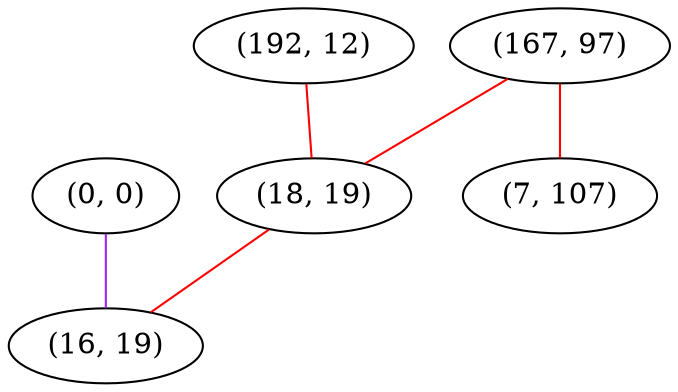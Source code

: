 graph "" {
"(0, 0)";
"(167, 97)";
"(192, 12)";
"(18, 19)";
"(7, 107)";
"(16, 19)";
"(0, 0)" -- "(16, 19)"  [color=purple, key=0, weight=4];
"(167, 97)" -- "(7, 107)"  [color=red, key=0, weight=1];
"(167, 97)" -- "(18, 19)"  [color=red, key=0, weight=1];
"(192, 12)" -- "(18, 19)"  [color=red, key=0, weight=1];
"(18, 19)" -- "(16, 19)"  [color=red, key=0, weight=1];
}
